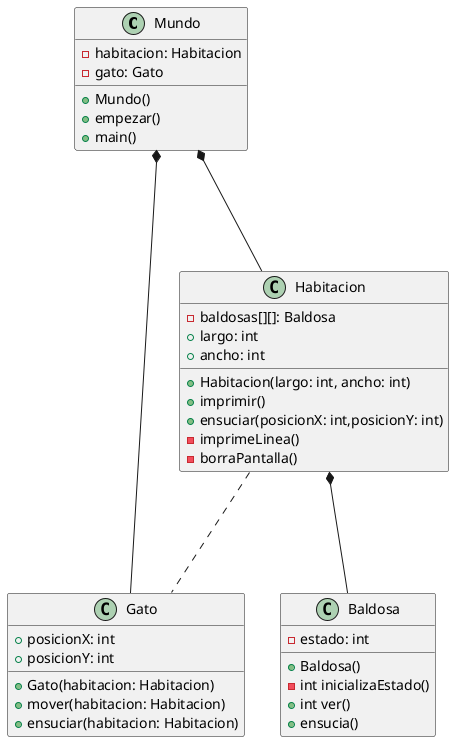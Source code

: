 @startuml

class Mundo{
    - habitacion: Habitacion
    - gato: Gato 
    + Mundo()
    + empezar()
    + main()
}

class Habitacion {
    - baldosas[][]: Baldosa
    + largo: int
    + ancho: int
    +Habitacion(largo: int, ancho: int)
    +imprimir()
    +ensuciar(posicionX: int,posicionY: int)
    -imprimeLinea()
    -borraPantalla()
}

class Baldosa{
    - estado: int
    + Baldosa()
    - int inicializaEstado()
    + int ver()
    + ensucia()
}

class Gato{
    + posicionX: int
    + posicionY: int
    + Gato(habitacion: Habitacion)
    + mover(habitacion: Habitacion)
    + ensuciar(habitacion: Habitacion)
}

Mundo *-D-- Habitacion
Mundo *-R--- Gato
Habitacion *-D-- Baldosa 
Habitacion ... Gato

@enduml